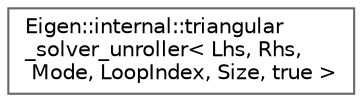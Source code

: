 digraph "类继承关系图"
{
 // LATEX_PDF_SIZE
  bgcolor="transparent";
  edge [fontname=Helvetica,fontsize=10,labelfontname=Helvetica,labelfontsize=10];
  node [fontname=Helvetica,fontsize=10,shape=box,height=0.2,width=0.4];
  rankdir="LR";
  Node0 [id="Node000000",label="Eigen::internal::triangular\l_solver_unroller\< Lhs, Rhs,\l Mode, LoopIndex, Size, true \>",height=0.2,width=0.4,color="grey40", fillcolor="white", style="filled",URL="$struct_eigen_1_1internal_1_1triangular__solver__unroller_3_01_lhs_00_01_rhs_00_01_mode_00_01_loo770c06e8f4c15ef547184369307ea3d8.html",tooltip=" "];
}
